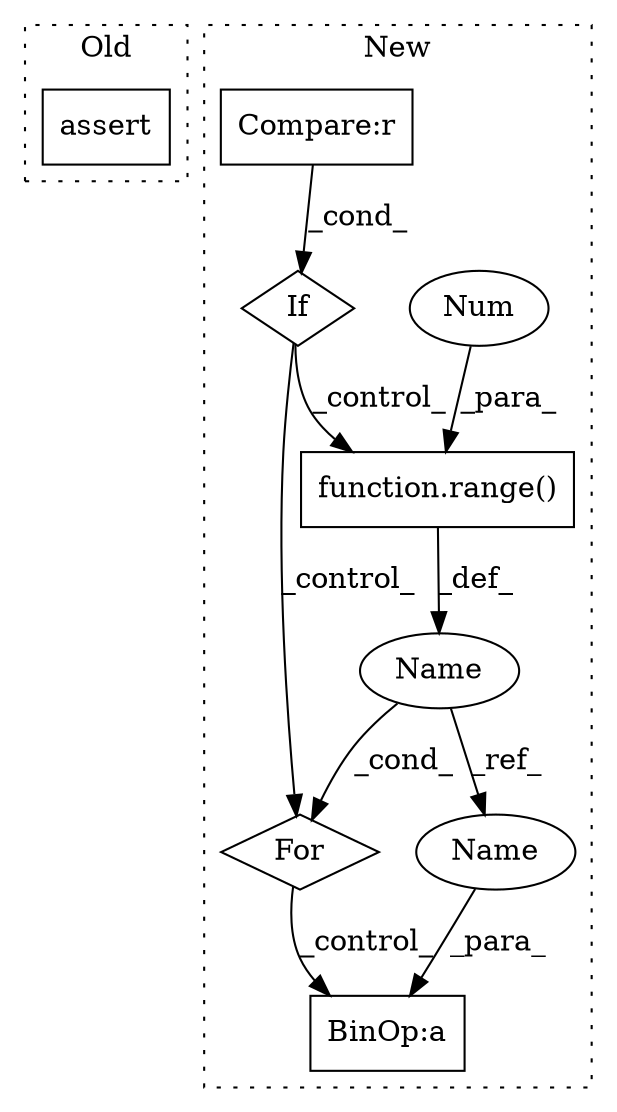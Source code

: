 digraph G {
subgraph cluster0 {
1 [label="assert" a="65" s="4885" l="7" shape="box"];
label = "Old";
style="dotted";
}
subgraph cluster1 {
2 [label="function.range()" a="75" s="6748,6755" l="6,1" shape="box"];
3 [label="For" a="107" s="6739,6756" l="4,16" shape="diamond"];
4 [label="Num" a="76" s="6754" l="1" shape="ellipse"];
5 [label="If" a="96" s="6709" l="3" shape="diamond"];
6 [label="Compare:r" a="40" s="5264" l="47" shape="box"];
7 [label="BinOp:a" a="82" s="6801" l="1" shape="box"];
8 [label="Name" a="87" s="6743" l="1" shape="ellipse"];
9 [label="Name" a="87" s="6802" l="1" shape="ellipse"];
label = "New";
style="dotted";
}
2 -> 8 [label="_def_"];
3 -> 7 [label="_control_"];
4 -> 2 [label="_para_"];
5 -> 3 [label="_control_"];
5 -> 2 [label="_control_"];
6 -> 5 [label="_cond_"];
8 -> 3 [label="_cond_"];
8 -> 9 [label="_ref_"];
9 -> 7 [label="_para_"];
}